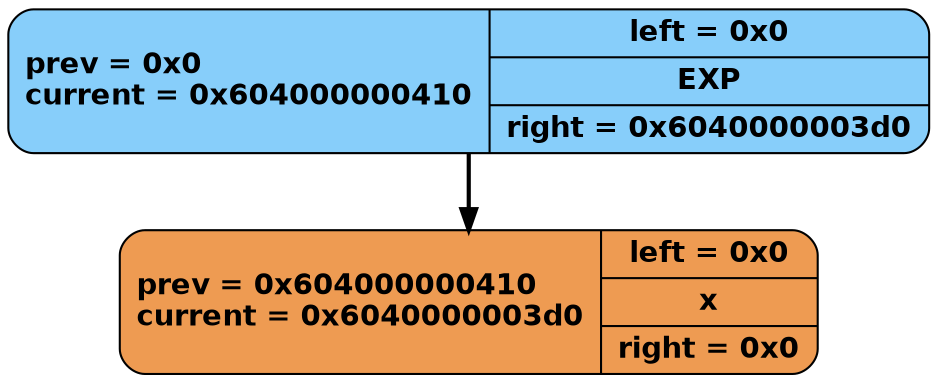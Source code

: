 digraph G
{
	graph [dpi = 250];
	rankdir = TB;
	"0x604000000410" [shape = "record", style = "rounded, filled", fontname = "Helvetica-Bold", fillcolor = "#87CEFA",
		label = "prev = 0x0 \lcurrent = 0x604000000410 | {<left> left = 0x0| EXP | <right> right = 0x6040000003d0}"]
	 "0x604000000410" -> "0x6040000003d0" [style = "bold"]
	"0x6040000003d0" [shape = "record", style = "rounded, filled", fontname = "Helvetica-Bold", fillcolor = "#ee9b52",
		label = "prev = 0x604000000410 \lcurrent = 0x6040000003d0 | {<left> left = 0x0| x | <right> right = 0x0}"]

}